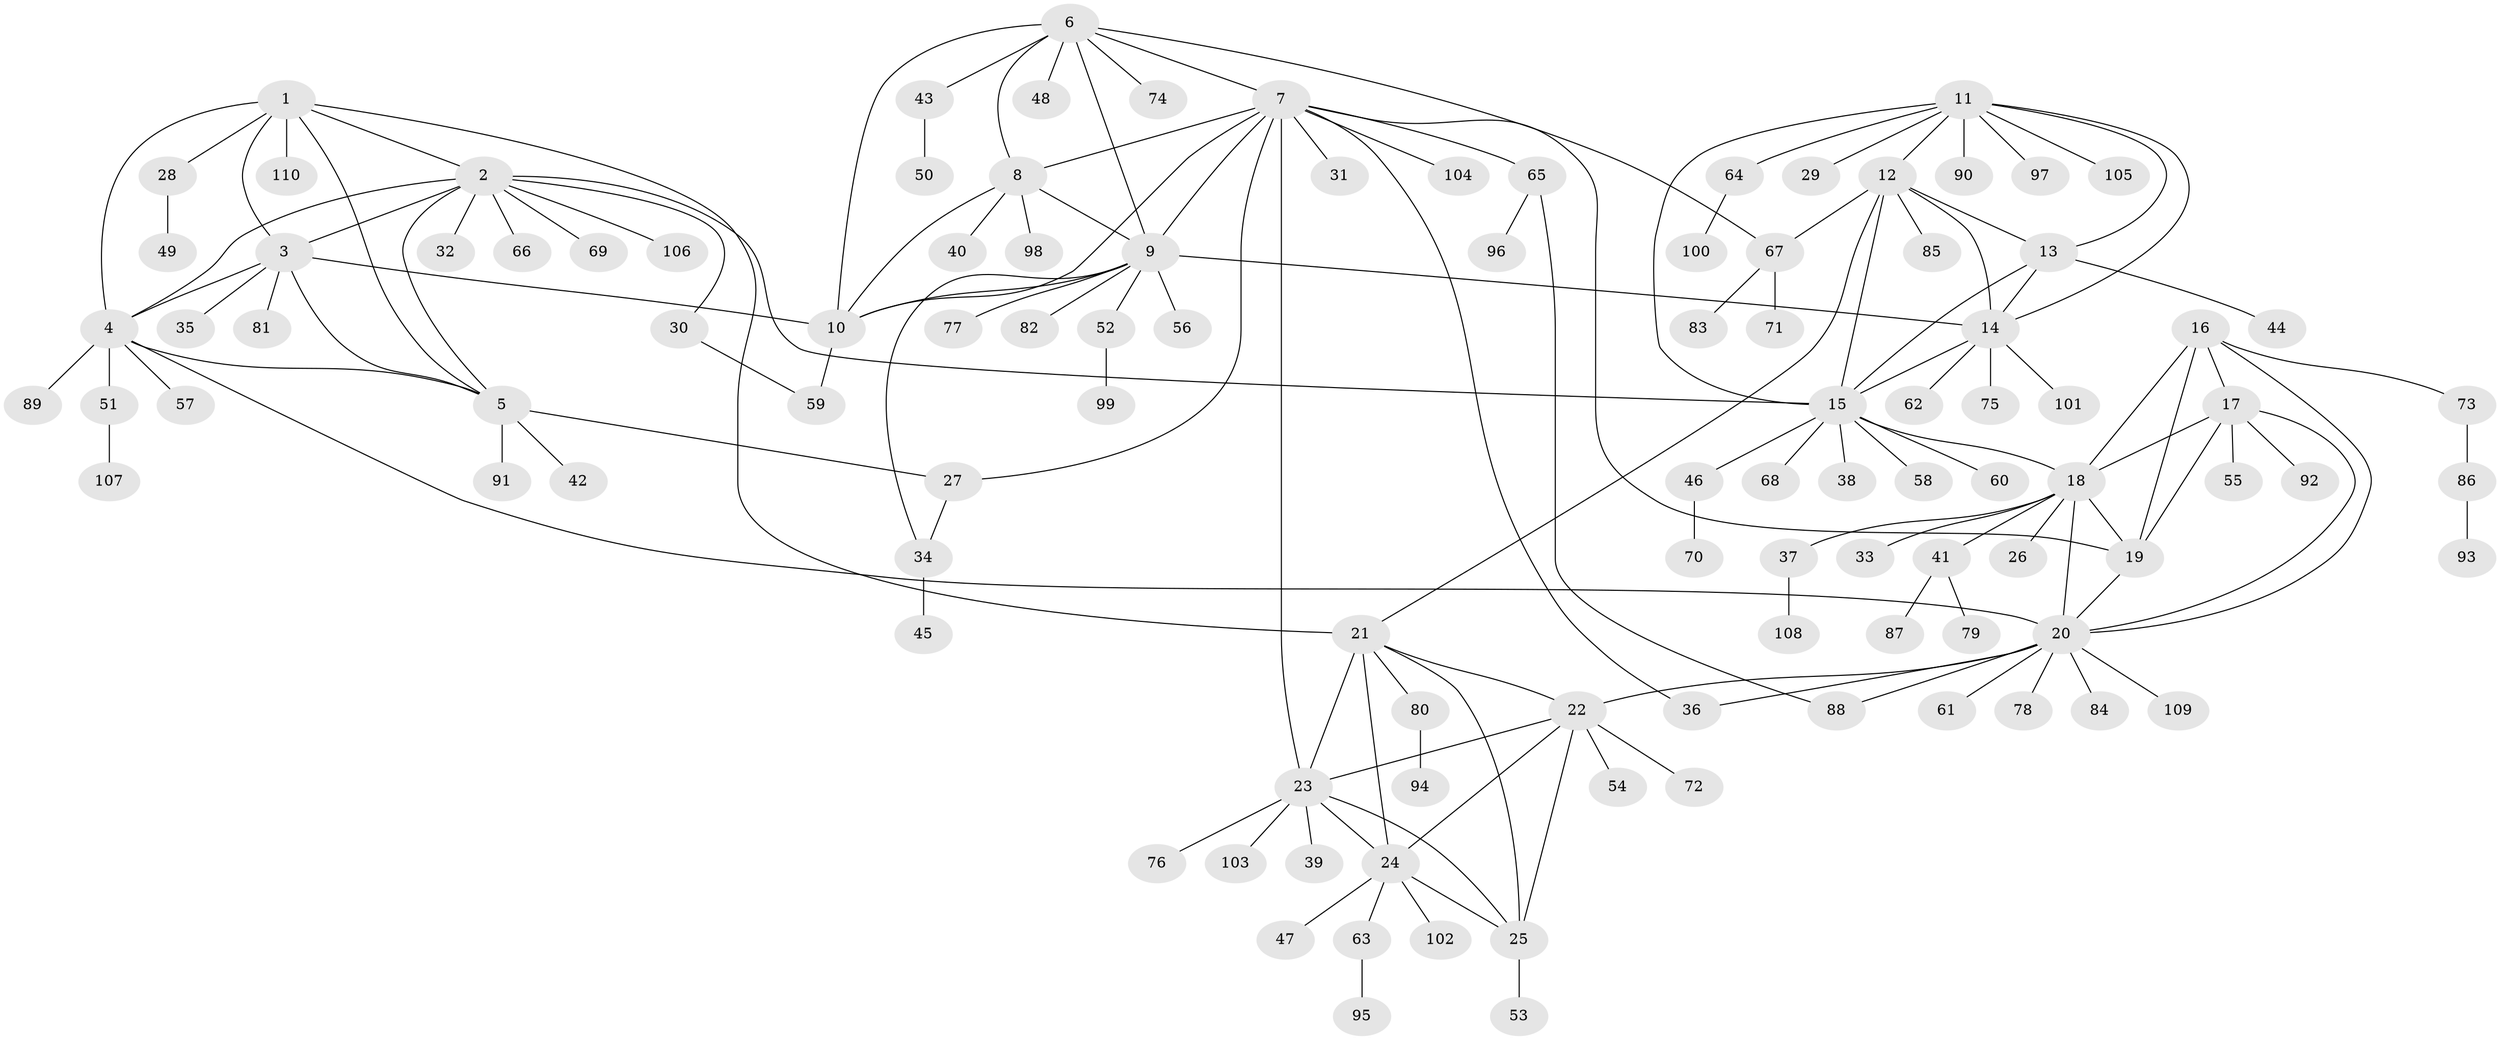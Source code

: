 // coarse degree distribution, {7: 0.023809523809523808, 10: 0.03571428571428571, 6: 0.05952380952380952, 8: 0.03571428571428571, 9: 0.03571428571428571, 11: 0.011904761904761904, 5: 0.023809523809523808, 4: 0.023809523809523808, 1: 0.6309523809523809, 3: 0.011904761904761904, 2: 0.10714285714285714}
// Generated by graph-tools (version 1.1) at 2025/52/02/27/25 19:52:19]
// undirected, 110 vertices, 151 edges
graph export_dot {
graph [start="1"]
  node [color=gray90,style=filled];
  1;
  2;
  3;
  4;
  5;
  6;
  7;
  8;
  9;
  10;
  11;
  12;
  13;
  14;
  15;
  16;
  17;
  18;
  19;
  20;
  21;
  22;
  23;
  24;
  25;
  26;
  27;
  28;
  29;
  30;
  31;
  32;
  33;
  34;
  35;
  36;
  37;
  38;
  39;
  40;
  41;
  42;
  43;
  44;
  45;
  46;
  47;
  48;
  49;
  50;
  51;
  52;
  53;
  54;
  55;
  56;
  57;
  58;
  59;
  60;
  61;
  62;
  63;
  64;
  65;
  66;
  67;
  68;
  69;
  70;
  71;
  72;
  73;
  74;
  75;
  76;
  77;
  78;
  79;
  80;
  81;
  82;
  83;
  84;
  85;
  86;
  87;
  88;
  89;
  90;
  91;
  92;
  93;
  94;
  95;
  96;
  97;
  98;
  99;
  100;
  101;
  102;
  103;
  104;
  105;
  106;
  107;
  108;
  109;
  110;
  1 -- 2;
  1 -- 3;
  1 -- 4;
  1 -- 5;
  1 -- 21;
  1 -- 28;
  1 -- 110;
  2 -- 3;
  2 -- 4;
  2 -- 5;
  2 -- 15;
  2 -- 30;
  2 -- 32;
  2 -- 66;
  2 -- 69;
  2 -- 106;
  3 -- 4;
  3 -- 5;
  3 -- 10;
  3 -- 35;
  3 -- 81;
  4 -- 5;
  4 -- 20;
  4 -- 51;
  4 -- 57;
  4 -- 89;
  5 -- 27;
  5 -- 42;
  5 -- 91;
  6 -- 7;
  6 -- 8;
  6 -- 9;
  6 -- 10;
  6 -- 43;
  6 -- 48;
  6 -- 67;
  6 -- 74;
  7 -- 8;
  7 -- 9;
  7 -- 10;
  7 -- 19;
  7 -- 23;
  7 -- 27;
  7 -- 31;
  7 -- 36;
  7 -- 65;
  7 -- 104;
  8 -- 9;
  8 -- 10;
  8 -- 40;
  8 -- 98;
  9 -- 10;
  9 -- 14;
  9 -- 34;
  9 -- 52;
  9 -- 56;
  9 -- 77;
  9 -- 82;
  10 -- 59;
  11 -- 12;
  11 -- 13;
  11 -- 14;
  11 -- 15;
  11 -- 29;
  11 -- 64;
  11 -- 90;
  11 -- 97;
  11 -- 105;
  12 -- 13;
  12 -- 14;
  12 -- 15;
  12 -- 21;
  12 -- 67;
  12 -- 85;
  13 -- 14;
  13 -- 15;
  13 -- 44;
  14 -- 15;
  14 -- 62;
  14 -- 75;
  14 -- 101;
  15 -- 18;
  15 -- 38;
  15 -- 46;
  15 -- 58;
  15 -- 60;
  15 -- 68;
  16 -- 17;
  16 -- 18;
  16 -- 19;
  16 -- 20;
  16 -- 73;
  17 -- 18;
  17 -- 19;
  17 -- 20;
  17 -- 55;
  17 -- 92;
  18 -- 19;
  18 -- 20;
  18 -- 26;
  18 -- 33;
  18 -- 37;
  18 -- 41;
  19 -- 20;
  20 -- 22;
  20 -- 36;
  20 -- 61;
  20 -- 78;
  20 -- 84;
  20 -- 88;
  20 -- 109;
  21 -- 22;
  21 -- 23;
  21 -- 24;
  21 -- 25;
  21 -- 80;
  22 -- 23;
  22 -- 24;
  22 -- 25;
  22 -- 54;
  22 -- 72;
  23 -- 24;
  23 -- 25;
  23 -- 39;
  23 -- 76;
  23 -- 103;
  24 -- 25;
  24 -- 47;
  24 -- 63;
  24 -- 102;
  25 -- 53;
  27 -- 34;
  28 -- 49;
  30 -- 59;
  34 -- 45;
  37 -- 108;
  41 -- 79;
  41 -- 87;
  43 -- 50;
  46 -- 70;
  51 -- 107;
  52 -- 99;
  63 -- 95;
  64 -- 100;
  65 -- 88;
  65 -- 96;
  67 -- 71;
  67 -- 83;
  73 -- 86;
  80 -- 94;
  86 -- 93;
}
